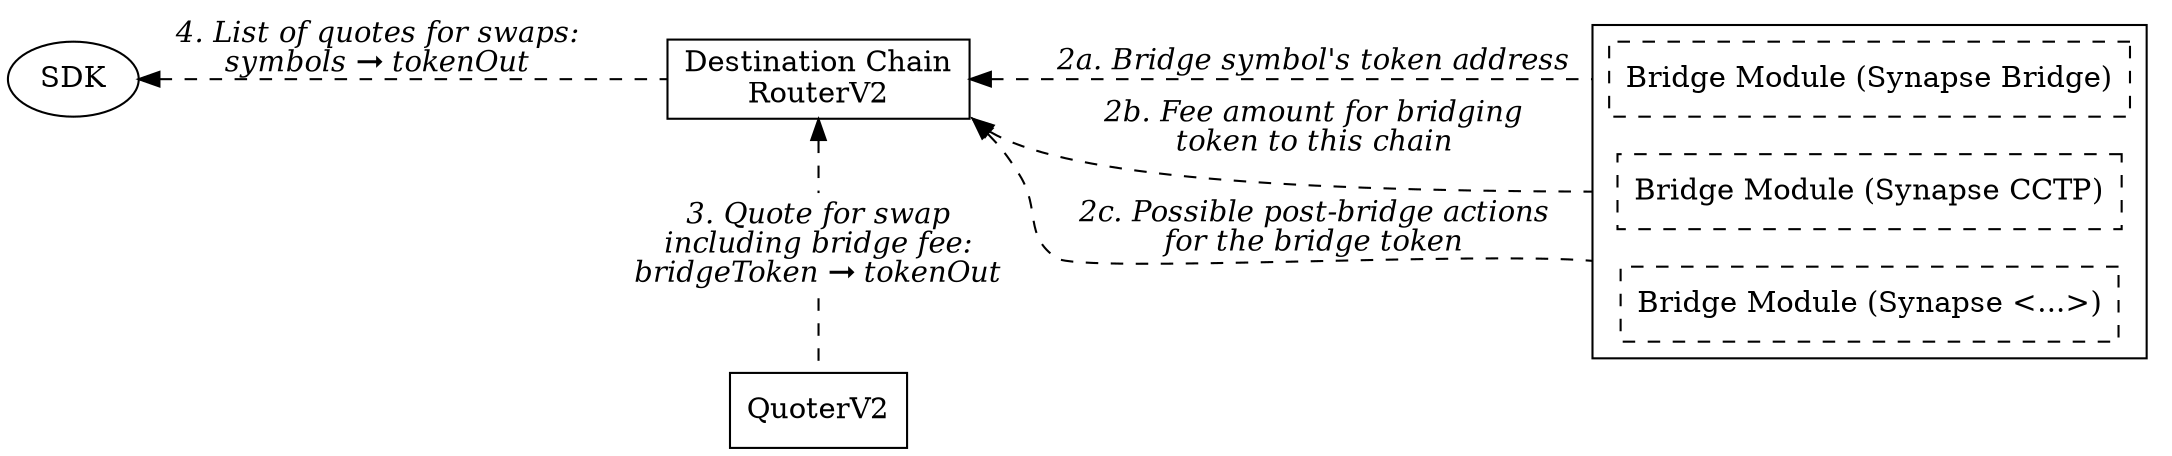 digraph {
    compound = true;
    
    sdk [label = "SDK";];
    router [label = "Destination Chain\nRouterV2";shape = rect;];
    swapQuoteInclFee [label = <<I>3. Quote for swap<br></br>including bridge fee:<br></br>bridgeToken &#10142; tokenOut</I>>;shape = none;];
    quoter [label = "QuoterV2";shape = rect;];
    
    rankdir = "LR";
    sdk -> router [label = <<I>4. List of quotes for swaps:<br></br>symbols &#10142; tokenOut</I>>; style = dashed; dir = back;];
    
    subgraph cluster1 {
        node [shape = rect; style = dashed;];
        module1 [label = "Bridge Module (Synapse Bridge)";];
        module2 [label = "Bridge Module (Synapse CCTP)";];
        module3 [label = "Bridge Module (Synapse <...>)";];
    }
    
    subgraph {
        rank = same;
        router -> swapQuoteInclFee [style = dashed; dir = back;];
        swapQuoteInclFee -> quoter [style = dashed; dir = none;];
    }
    
    router -> module1 [label = <<I>2a. Bridge symbol's token address</I>>; lhead = cluster1; style = dashed; dir = back; weight = 10;];
    router:se -> module2:w [label = <<I>2b. Fee amount for bridging<br></br>token to this chain</I>>; lhead = cluster1; style = dashed; dir = back;];
    router:se -> module3:nw [label = <<I>2c. Possible post-bridge actions<br></br>for the bridge token</I>>; lhead = cluster1; style = dashed; dir = back;];
}